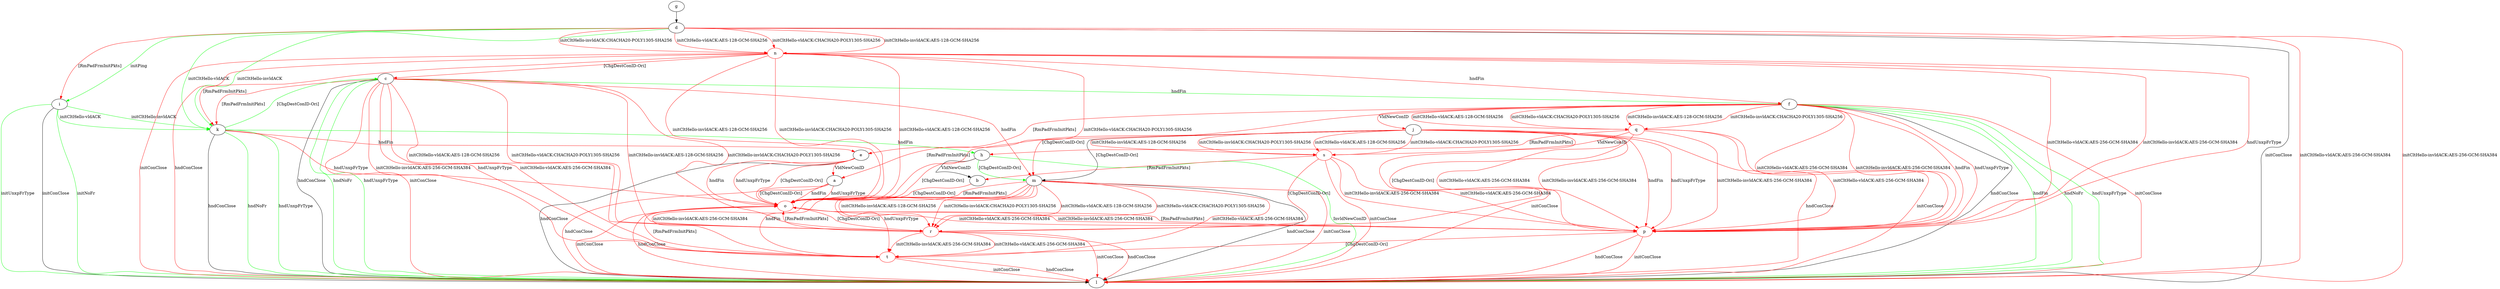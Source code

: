digraph "" {
	a -> l	[key=0,
		color=red,
		label="hndConClose "];
	o	[color=red];
	a -> o	[key=0,
		color=red,
		label="hndFin "];
	a -> o	[key=1,
		color=red,
		label="hndUnxpFrType "];
	a -> o	[key=2,
		color=red,
		label="[ChgDestConID-Ori] "];
	b -> o	[key=0,
		color=red,
		label="[ChgDestConID-Ori] "];
	c -> f	[key=0,
		color=green,
		label="hndFin "];
	c -> k	[key=0,
		color=red,
		label="[RmPadFrmInitPkts] "];
	c -> l	[key=0,
		label="hndConClose "];
	c -> l	[key=1,
		color=green,
		label="hndNoFr "];
	c -> l	[key=2,
		color=green,
		label="hndUnxpFrType "];
	c -> l	[key=3,
		color=red,
		label="initConClose "];
	c -> m	[key=0,
		color=red,
		label="hndFin "];
	r	[color=red];
	c -> r	[key=0,
		color=red,
		label="initCltHello-vldACK:AES-128-GCM-SHA256 "];
	c -> r	[key=1,
		color=red,
		label="initCltHello-vldACK:CHACHA20-POLY1305-SHA256 "];
	c -> r	[key=2,
		color=red,
		label="initCltHello-invldACK:AES-128-GCM-SHA256 "];
	c -> r	[key=3,
		color=red,
		label="initCltHello-invldACK:CHACHA20-POLY1305-SHA256 "];
	t	[color=red];
	c -> t	[key=0,
		color=red,
		label="initCltHello-vldACK:AES-256-GCM-SHA384 "];
	c -> t	[key=1,
		color=red,
		label="initCltHello-invldACK:AES-256-GCM-SHA384 "];
	c -> t	[key=2,
		color=red,
		label="hndUnxpFrType "];
	d -> i	[key=0,
		color=green,
		label="initPing "];
	d -> i	[key=1,
		color=red,
		label="[RmPadFrmInitPkts] "];
	d -> k	[key=0,
		color=green,
		label="initCltHello-vldACK "];
	d -> k	[key=1,
		color=green,
		label="initCltHello-invldACK "];
	d -> l	[key=0,
		label="initConClose "];
	d -> l	[key=1,
		color=red,
		label="initCltHello-vldACK:AES-256-GCM-SHA384 "];
	d -> l	[key=2,
		color=red,
		label="initCltHello-invldACK:AES-256-GCM-SHA384 "];
	n	[color=red];
	d -> n	[key=0,
		color=red,
		label="initCltHello-vldACK:AES-128-GCM-SHA256 "];
	d -> n	[key=1,
		color=red,
		label="initCltHello-vldACK:CHACHA20-POLY1305-SHA256 "];
	d -> n	[key=2,
		color=red,
		label="initCltHello-invldACK:AES-128-GCM-SHA256 "];
	d -> n	[key=3,
		color=red,
		label="initCltHello-invldACK:CHACHA20-POLY1305-SHA256 "];
	e -> a	[key=0,
		color=red,
		label="VldNewConID "];
	e -> l	[key=0,
		label="hndConClose "];
	e -> o	[key=0,
		color=red,
		label="hndFin "];
	e -> o	[key=1,
		color=red,
		label="hndUnxpFrType "];
	e -> o	[key=2,
		color=red,
		label="[ChgDestConID-Ori] "];
	f -> e	[key=0,
		color=red,
		label="[RmPadFrmInitPkts] "];
	f -> j	[key=0,
		color=red,
		label="VldNewConID "];
	f -> l	[key=0,
		label="hndConClose "];
	f -> l	[key=1,
		color=green,
		label="hndFin "];
	f -> l	[key=2,
		color=green,
		label="hndNoFr "];
	f -> l	[key=3,
		color=green,
		label="hndUnxpFrType "];
	f -> l	[key=4,
		color=red,
		label="initConClose "];
	f -> m	[key=0,
		color=red,
		label="[ChgDestConID-Ori] "];
	p	[color=red];
	f -> p	[key=0,
		color=red,
		label="initCltHello-vldACK:AES-256-GCM-SHA384 "];
	f -> p	[key=1,
		color=red,
		label="initCltHello-invldACK:AES-256-GCM-SHA384 "];
	f -> p	[key=2,
		color=red,
		label="hndFin "];
	f -> p	[key=3,
		color=red,
		label="hndUnxpFrType "];
	q	[color=red];
	f -> q	[key=0,
		color=red,
		label="initCltHello-vldACK:AES-128-GCM-SHA256 "];
	f -> q	[key=1,
		color=red,
		label="initCltHello-vldACK:CHACHA20-POLY1305-SHA256 "];
	f -> q	[key=2,
		color=red,
		label="initCltHello-invldACK:AES-128-GCM-SHA256 "];
	f -> q	[key=3,
		color=red,
		label="initCltHello-invldACK:CHACHA20-POLY1305-SHA256 "];
	g -> d	[key=0];
	h -> b	[key=0,
		label="VldNewConID "];
	h -> l	[key=0,
		color=green,
		label="InvldNewConID "];
	h -> m	[key=0,
		color=green,
		label="[ChgDestConID-Ori] "];
	h -> o	[key=0,
		color=red,
		label="[ChgDestConID-Ori] "];
	i -> k	[key=0,
		color=green,
		label="initCltHello-vldACK "];
	i -> k	[key=1,
		color=green,
		label="initCltHello-invldACK "];
	i -> l	[key=0,
		label="initConClose "];
	i -> l	[key=1,
		color=green,
		label="initNoFr "];
	i -> l	[key=2,
		color=green,
		label="initUnxpFrType "];
	j -> a	[key=0,
		color=red,
		label="[RmPadFrmInitPkts] "];
	j -> l	[key=0,
		color=red,
		label="initConClose "];
	j -> l	[key=1,
		color=red,
		label="hndConClose "];
	j -> m	[key=0,
		label="[ChgDestConID-Ori] "];
	j -> p	[key=0,
		color=red,
		label="initCltHello-vldACK:AES-256-GCM-SHA384 "];
	j -> p	[key=1,
		color=red,
		label="initCltHello-invldACK:AES-256-GCM-SHA384 "];
	j -> p	[key=2,
		color=red,
		label="hndFin "];
	j -> p	[key=3,
		color=red,
		label="hndUnxpFrType "];
	s	[color=red];
	j -> s	[key=0,
		color=red,
		label="initCltHello-vldACK:AES-128-GCM-SHA256 "];
	j -> s	[key=1,
		color=red,
		label="initCltHello-vldACK:CHACHA20-POLY1305-SHA256 "];
	j -> s	[key=2,
		color=red,
		label="initCltHello-invldACK:AES-128-GCM-SHA256 "];
	j -> s	[key=3,
		color=red,
		label="initCltHello-invldACK:CHACHA20-POLY1305-SHA256 "];
	k -> c	[key=0,
		color=green,
		label="[ChgDestConID-Ori] "];
	k -> e	[key=0,
		color=red,
		label="hndFin "];
	k -> h	[key=0,
		color=green,
		label="hndFin "];
	k -> l	[key=0,
		label="hndConClose "];
	k -> l	[key=1,
		color=green,
		label="hndNoFr "];
	k -> l	[key=2,
		color=green,
		label="hndUnxpFrType "];
	k -> o	[key=0,
		color=red,
		label="hndUnxpFrType "];
	m -> l	[key=0,
		label="hndConClose "];
	m -> l	[key=1,
		color=red,
		label="initConClose "];
	m -> o	[key=0,
		color=red,
		label="[RmPadFrmInitPkts] "];
	m -> r	[key=0,
		color=red,
		label="initCltHello-vldACK:AES-128-GCM-SHA256 "];
	m -> r	[key=1,
		color=red,
		label="initCltHello-vldACK:CHACHA20-POLY1305-SHA256 "];
	m -> r	[key=2,
		color=red,
		label="initCltHello-invldACK:AES-128-GCM-SHA256 "];
	m -> r	[key=3,
		color=red,
		label="initCltHello-invldACK:CHACHA20-POLY1305-SHA256 "];
	m -> t	[key=0,
		color=red,
		label="initCltHello-vldACK:AES-256-GCM-SHA384 "];
	m -> t	[key=1,
		color=red,
		label="initCltHello-invldACK:AES-256-GCM-SHA384 "];
	m -> t	[key=2,
		color=red,
		label="hndFin "];
	m -> t	[key=3,
		color=red,
		label="hndUnxpFrType "];
	n -> c	[key=0,
		color=red,
		label="[ChgDestConID-Ori] "];
	n -> f	[key=0,
		color=red,
		label="hndFin "];
	n -> k	[key=0,
		color=red,
		label="[RmPadFrmInitPkts] "];
	n -> l	[key=0,
		color=red,
		label="initConClose "];
	n -> l	[key=1,
		color=red,
		label="hndConClose "];
	n -> o	[key=0,
		color=red,
		label="initCltHello-vldACK:AES-128-GCM-SHA256 "];
	n -> o	[key=1,
		color=red,
		label="initCltHello-vldACK:CHACHA20-POLY1305-SHA256 "];
	n -> o	[key=2,
		color=red,
		label="initCltHello-invldACK:AES-128-GCM-SHA256 "];
	n -> o	[key=3,
		color=red,
		label="initCltHello-invldACK:CHACHA20-POLY1305-SHA256 "];
	n -> p	[key=0,
		color=red,
		label="initCltHello-vldACK:AES-256-GCM-SHA384 "];
	n -> p	[key=1,
		color=red,
		label="initCltHello-invldACK:AES-256-GCM-SHA384 "];
	n -> p	[key=2,
		color=red,
		label="hndUnxpFrType "];
	o -> l	[key=0,
		color=red,
		label="initConClose "];
	o -> l	[key=1,
		color=red,
		label="hndConClose "];
	o -> p	[key=0,
		color=red,
		label="initCltHello-vldACK:AES-256-GCM-SHA384 "];
	o -> p	[key=1,
		color=red,
		label="initCltHello-invldACK:AES-256-GCM-SHA384 "];
	o -> r	[key=0,
		color=red,
		label="[ChgDestConID-Ori] "];
	p -> l	[key=0,
		color=red,
		label="initConClose "];
	p -> l	[key=1,
		color=red,
		label="hndConClose "];
	p -> o	[key=0,
		color=red,
		label="[RmPadFrmInitPkts] "];
	p -> t	[key=0,
		color=red,
		label="[ChgDestConID-Ori] "];
	q -> h	[key=0,
		color=red,
		label="[RmPadFrmInitPkts] "];
	q -> l	[key=0,
		color=red,
		label="initConClose "];
	q -> p	[key=0,
		color=red,
		label="initCltHello-vldACK:AES-256-GCM-SHA384 "];
	q -> p	[key=1,
		color=red,
		label="initCltHello-invldACK:AES-256-GCM-SHA384 "];
	q -> r	[key=0,
		color=red,
		label="[ChgDestConID-Ori] "];
	q -> s	[key=0,
		color=red,
		label="VldNewConID "];
	r -> l	[key=0,
		color=red,
		label="initConClose "];
	r -> l	[key=1,
		color=red,
		label="hndConClose "];
	r -> o	[key=0,
		color=red,
		label="[RmPadFrmInitPkts] "];
	r -> t	[key=0,
		color=red,
		label="initCltHello-vldACK:AES-256-GCM-SHA384 "];
	r -> t	[key=1,
		color=red,
		label="initCltHello-invldACK:AES-256-GCM-SHA384 "];
	s -> b	[key=0,
		color=red,
		label="[RmPadFrmInitPkts] "];
	s -> l	[key=0,
		color=red,
		label="initConClose "];
	s -> p	[key=0,
		color=red,
		label="initCltHello-vldACK:AES-256-GCM-SHA384 "];
	s -> p	[key=1,
		color=red,
		label="initCltHello-invldACK:AES-256-GCM-SHA384 "];
	s -> r	[key=0,
		color=red,
		label="[ChgDestConID-Ori] "];
	t -> l	[key=0,
		color=red,
		label="initConClose "];
	t -> l	[key=1,
		color=red,
		label="hndConClose "];
	t -> o	[key=0,
		color=red,
		label="[RmPadFrmInitPkts] "];
}
